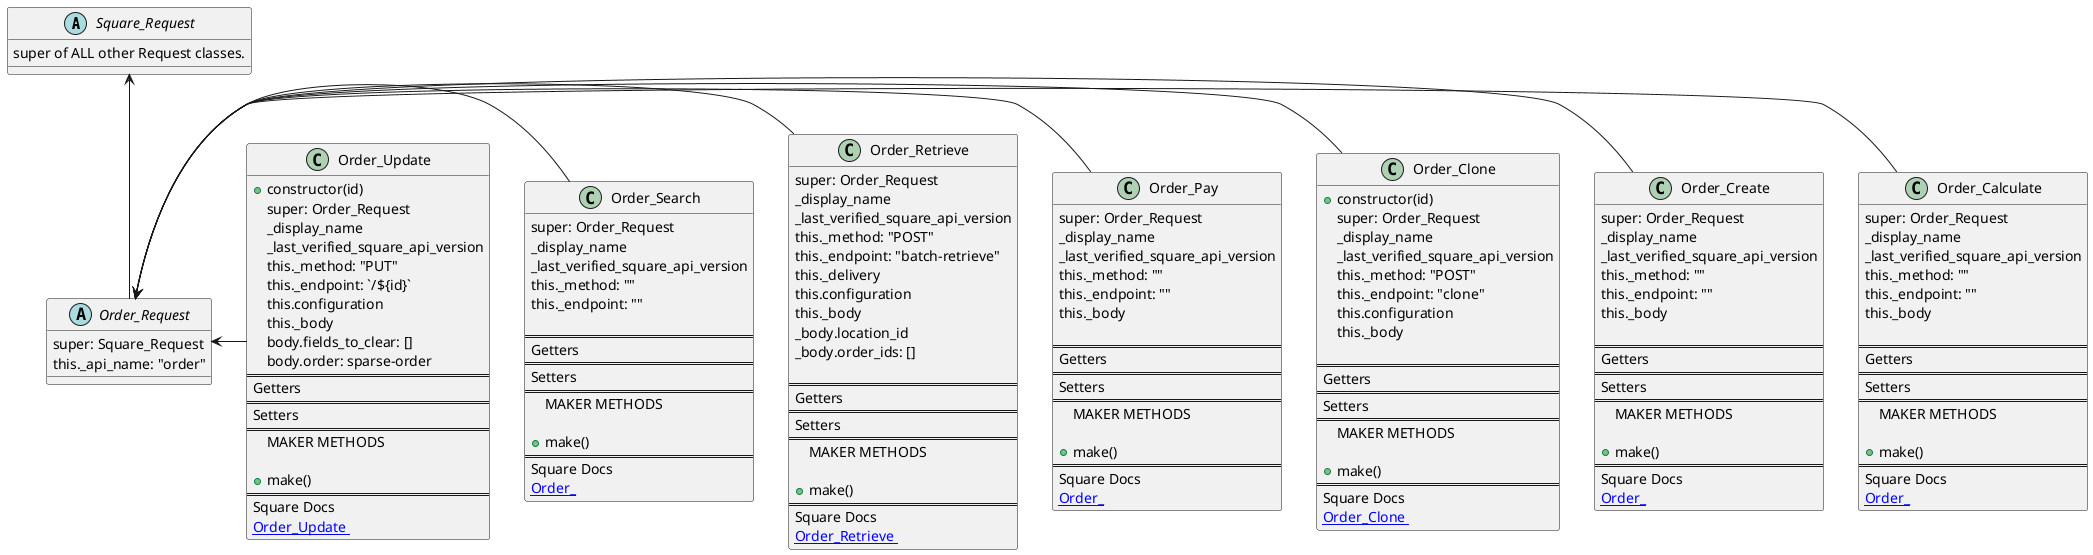 @startuml
'https://plantuml.com/class-diagram


Square_Request <-- Order_Request
Order_Request <- Order_Calculate
Order_Request <- Order_Create
Order_Request <- Order_Clone
Order_Request <- Order_Pay
Order_Request <- Order_Retrieve
Order_Request <- Order_Search
Order_Request <- Order_Update


abstract class Square_Request{
super of ALL other Request classes.
}

abstract class Order_Request {
super: Square_Request
this._api_name: "order"
}


class Order_Calculate {
super: Order_Request
_display_name
_last_verified_square_api_version
this._method: ""
this._endpoint: ""
this._body

==
Getters
==
Setters
==
MAKER METHODS

+make()
==
Square Docs
[[ Order_ ]]
}

class Order_Create  {
super: Order_Request
_display_name
_last_verified_square_api_version
this._method: ""
this._endpoint: ""
this._body

==
Getters
==
Setters
==
MAKER METHODS

+make()
==
Square Docs
[[ Order_ ]]
}
class Order_Clone  {
+constructor(id)
super: Order_Request
_display_name
_last_verified_square_api_version
this._method: "POST"
this._endpoint: "clone"
this.configuration
this._body

==
Getters
==
Setters
==
MAKER METHODS

+make()
==
Square Docs
[[https://developer.squareup.com/reference/square/orders-api/clone-order Order_Clone ]]
}
class Order_Pay  {
super: Order_Request
_display_name
_last_verified_square_api_version
this._method: ""
this._endpoint: ""
this._body

==
Getters
==
Setters
==
MAKER METHODS

+make()
==
Square Docs
[[ Order_ ]]
}
class Order_Retrieve  {
super: Order_Request
_display_name
_last_verified_square_api_version
this._method: "POST"
this._endpoint: "batch-retrieve"
this._delivery
this.configuration
this._body
_body.location_id
_body.order_ids: []

==
Getters
==
Setters
==
MAKER METHODS

+make()
==
Square Docs
[[https://developer.squareup.com/reference/square/orders-api/retrieve-order Order_Retrieve ]]
}
class Order_Search  {
super: Order_Request
_display_name
_last_verified_square_api_version
this._method: ""
this._endpoint: ""

==
Getters
==
Setters
==
MAKER METHODS

+make()
==
Square Docs
[[ Order_ ]]
}
class Order_Update {
+constructor(id)
super: Order_Request
_display_name
_last_verified_square_api_version
this._method: "PUT"
this._endpoint: `/${id}`
this.configuration
this._body
body.fields_to_clear: []
body.order: sparse-order
==
Getters
==
Setters
==
MAKER METHODS

+make()
==
Square Docs
[[https://developer.squareup.com/reference/square/orders-api/update-order Order_Update ]]
}


@enduml
